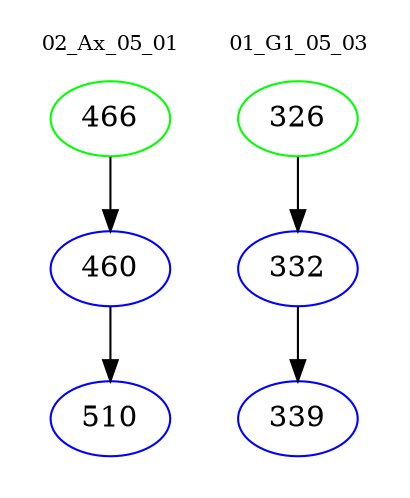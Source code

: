 digraph{
subgraph cluster_0 {
color = white
label = "02_Ax_05_01";
fontsize=10;
T0_466 [label="466", color="green"]
T0_466 -> T0_460 [color="black"]
T0_460 [label="460", color="blue"]
T0_460 -> T0_510 [color="black"]
T0_510 [label="510", color="blue"]
}
subgraph cluster_1 {
color = white
label = "01_G1_05_03";
fontsize=10;
T1_326 [label="326", color="green"]
T1_326 -> T1_332 [color="black"]
T1_332 [label="332", color="blue"]
T1_332 -> T1_339 [color="black"]
T1_339 [label="339", color="blue"]
}
}
